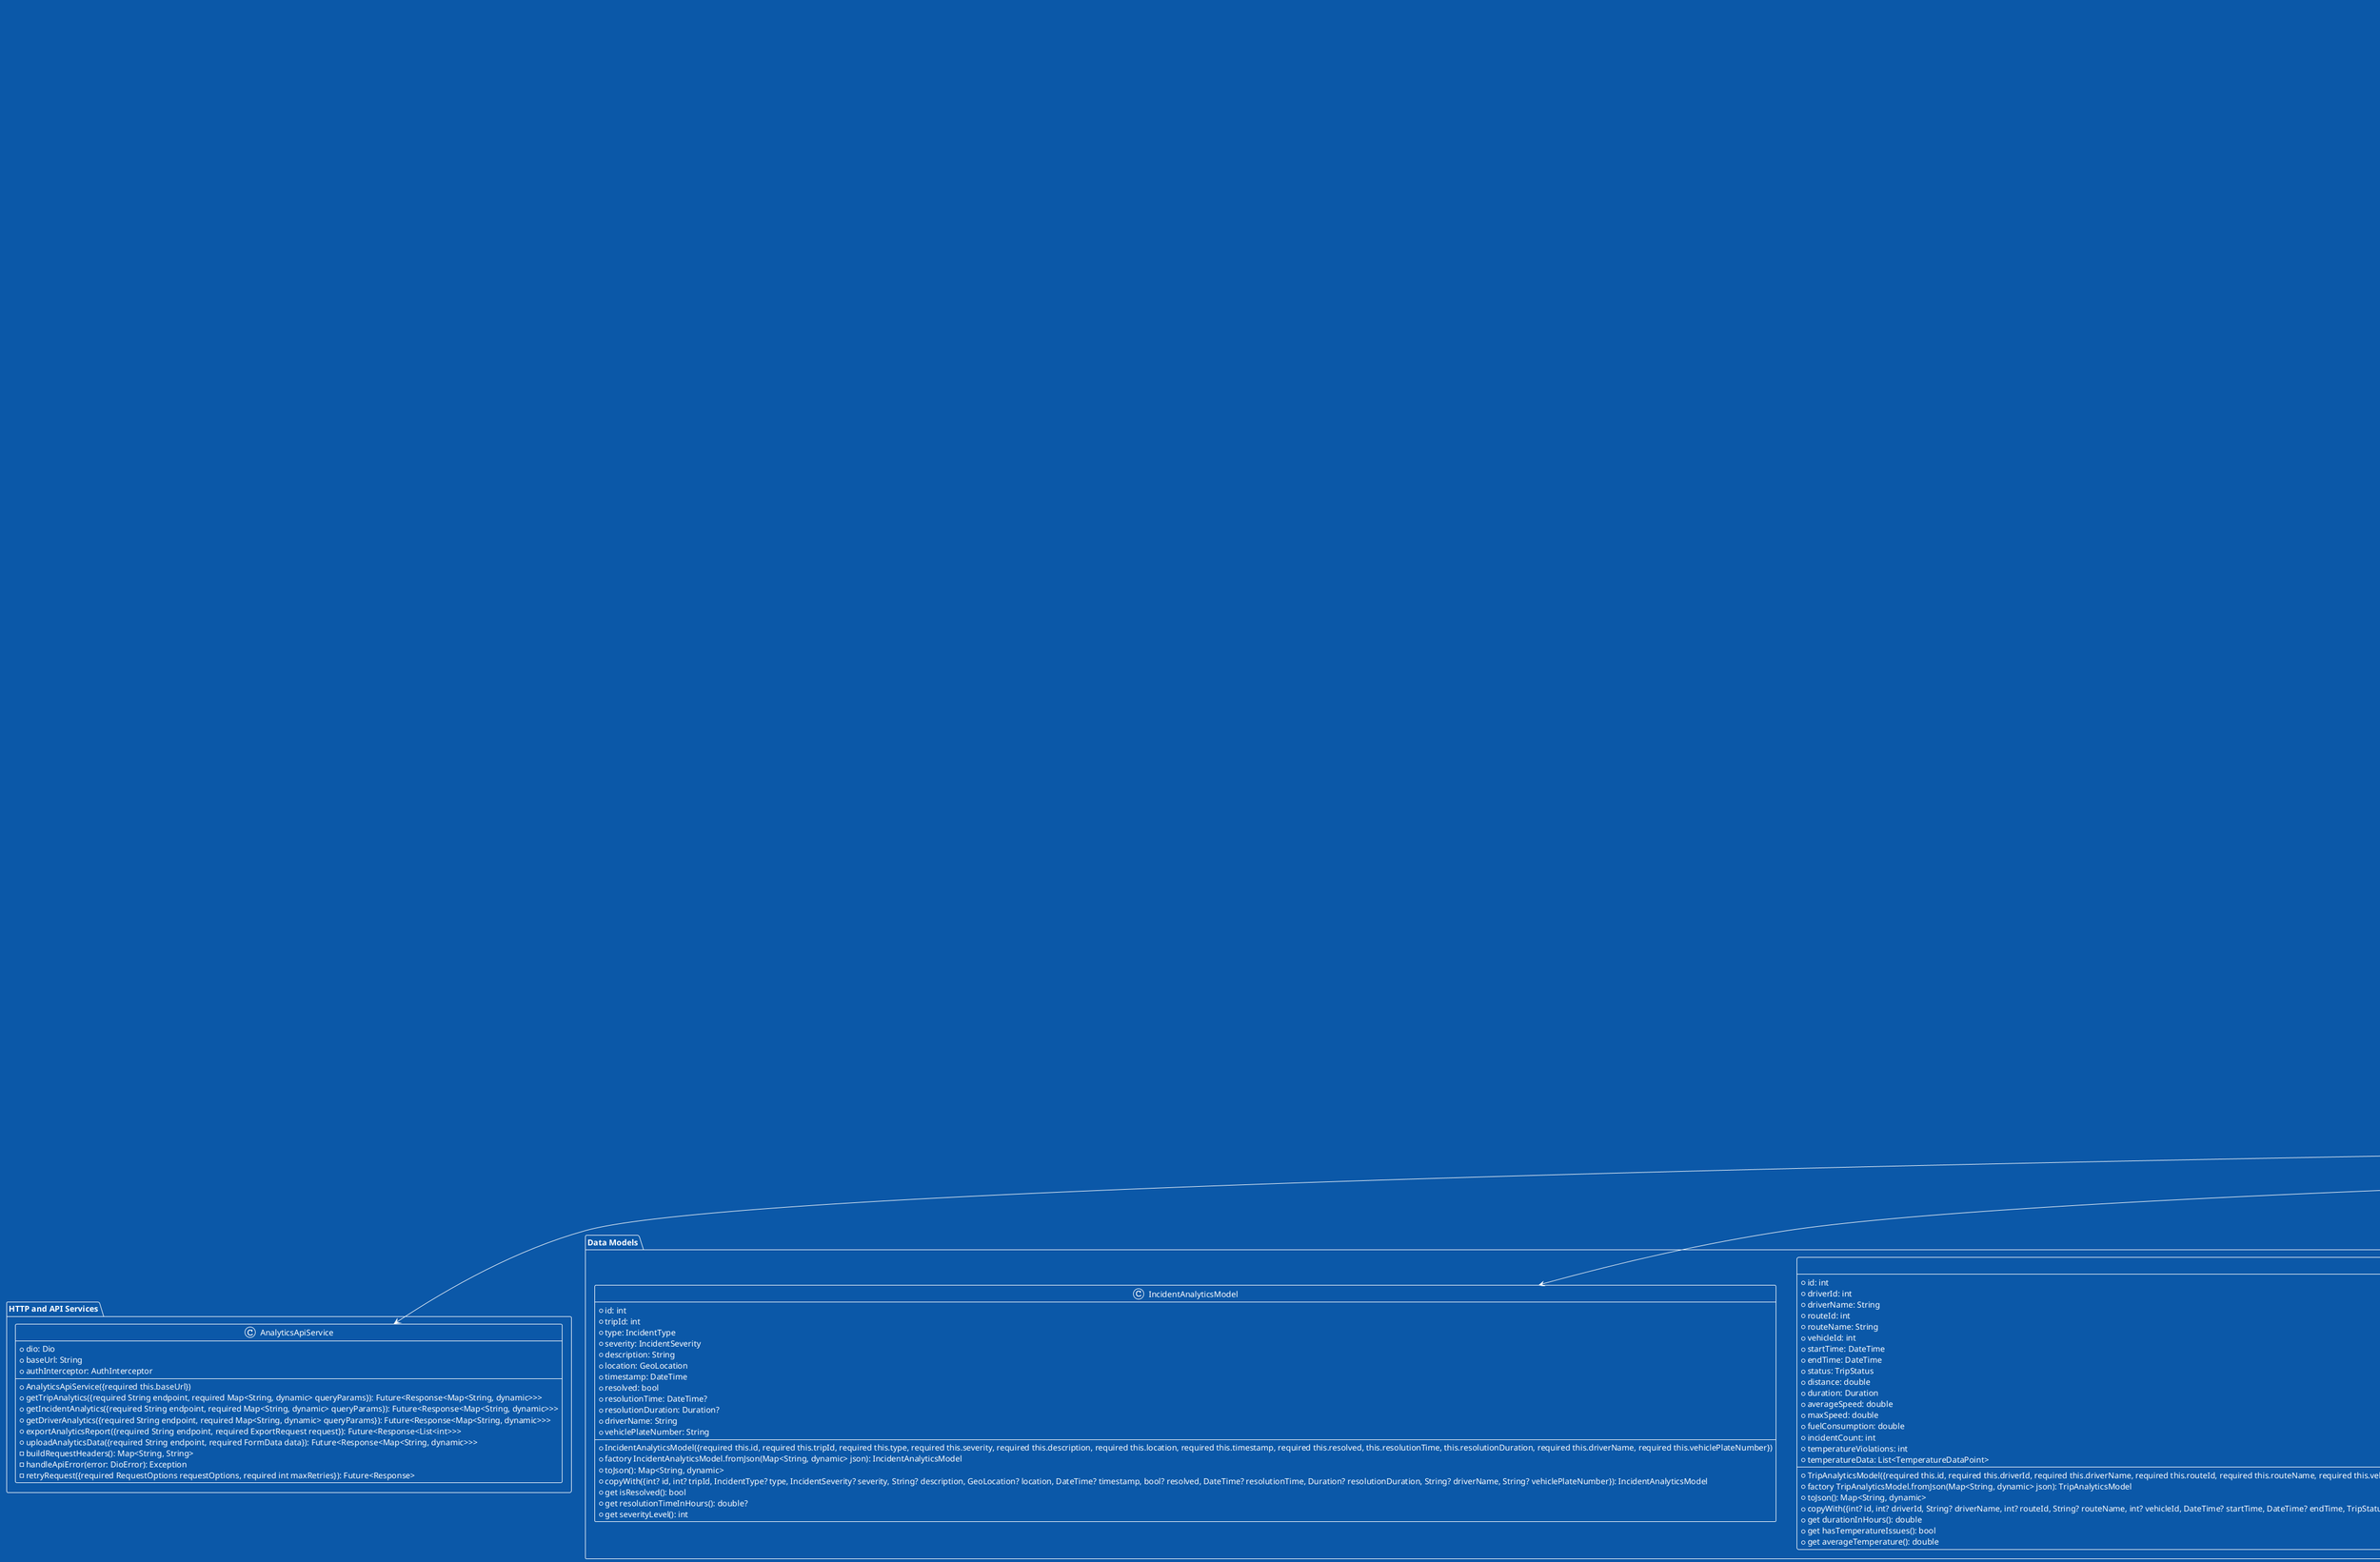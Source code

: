 @startuml Analytics_Mobile_Class_Diagram

!theme amiga

title Visualization/Analytics - Mobile Flutter Class Diagram

package "Analytics Screens" {
    class AnalyticsDashboardScreen {
        +selectedDateRange: DateRange?
        +dashboardData: DashboardData?
        +isLoading: bool
        +refreshIndicatorKey: GlobalKey<RefreshIndicatorState>
        +scrollController: ScrollController
        
        +createState(): _AnalyticsDashboardScreenState
        +initState(): void
        +dispose(): void
        +loadDashboardData(): Future<void>
        +onDateRangeChanged(dateRange: DateRange): Future<void>
        +onRefresh(): Future<void>
        +onNavigateToTripAnalytics(): void
        +onNavigateToIncidentsOverview(): void
        +onNavigateToDriversRanking(): void
        +onExportDashboard(): Future<void>
        -showDateRangePicker(): Future<void>
        -showErrorSnackBar(message: String): void
    }
    
    class TripAnalyticsScreen {
        +selectedTripId: int?
        +tripData: TripAnalyticsModel?
        +temperatureChartData: TemperatureChartModel?
        +isLoading: bool
        +filterOptions: TripFilterOptions
        
        +createState(): _TripAnalyticsScreenState
        +initState(): void
        +dispose(): void
        +loadTripAnalytics({required int tripId}): Future<void>
        +onTripSelectionChanged(tripId: int): Future<void>
        +onApplyFilters(filters: TripFilterOptions): Future<void>
        +onExportTripReport(): Future<void>
        +onRefreshData(): Future<void>
        -validateTripId(tripId: int): bool
        -showTripSelectionDialog(): Future<void>
        -navigateToTemperatureDetails(): void
    }
    
    class IncidentsOverviewScreen {
        +incidentData: List<IncidentAnalyticsModel>
        +monthlyStats: List<MonthlyIncidentStats>
        +chartData: IncidentChartModel?
        +selectedYear: int
        +isLoading: bool
        +filterType: IncidentType?
        
        +createState(): _IncidentsOverviewScreenState
        +initState(): void
        +dispose(): void
        +loadIncidentOverview(): Future<void>
        +onYearChanged(year: int): Future<void>
        +onIncidentTypeFilter(type: IncidentType?): Future<void>
        +onSeverityFilter(severity: IncidentSeverity?): Future<void>
        +onExportIncidentReport(): Future<void>
        +onIncidentTap(incident: IncidentAnalyticsModel): void
        -showYearSelectionDialog(): Future<void>
        -showIncidentDetails(incident: IncidentAnalyticsModel): void
    }
    
    class DriversRankingScreen {
        +drivers: List<DriverPerformanceModel>
        +rankingMetric: PerformanceMetric
        +topDriversCount: int
        +isLoading: bool
        +sortBy: String
        +sortAscending: bool
        
        +createState(): _DriversRankingScreenState
        +initState(): void
        +dispose(): void
        +loadDriversRanking(): Future<void>
        +onMetricChanged(metric: PerformanceMetric): Future<void>
        +onTopCountChanged(count: int): Future<void>
        +onSortChanged(column: String): void
        +onDriverTap(driver: DriverPerformanceModel): void
        +onExportDriverReport(): Future<void>
        -sortDrivers(): void
        -showMetricSelectionDialog(): Future<void>
        -navigateToDriverDetails(driverId: int): void
    }
}

package "Chart Widgets" {
    class TemperatureLineChartWidget {
        +chartData: TemperatureChartModel
        +isInteractive: bool
        +showTooltips: bool
        +temperatureThresholds: TemperatureThresholds
        +onChartTap: Function(FlTouchEvent, LineTouchResponse?)?
        
        +TemperatureLineChartWidget({Key? key, required this.chartData, this.isInteractive = true, this.showTooltips = true, required this.temperatureThresholds, this.onChartTap}): super(key: key)
        +build(context: BuildContext): Widget
        +createLineChartData(): LineChartData
        +getLineBarsData(): List<LineChartBarData>
        +createTooltipData(): LineTouchTooltipData?
        -configureChartStyle(): FlBorderData
        -getTemperatureColors(): List<Color>
        -formatTemperatureValue(value: double): String
    }
    
    class IncidentsBarChartWidget {
        +chartData: IncidentChartModel
        +groupBy: IncidentGroupBy
        +showLegend: bool
        +onBarTap: Function(FlTouchEvent, BarTouchResponse?)?
        
        +IncidentsBarChartWidget({Key? key, required this.chartData, this.groupBy = IncidentGroupBy.month, this.showLegend = true, this.onBarTap}): super(key: key)
        +build(context: BuildContext): Widget
        +createBarChartData(): BarChartData
        +getBarGroups(): List<BarChartGroupData>
        +createTooltipData(): BarTouchTooltipData?
        -configureBarChartStyle(): FlBorderData
        -getIncidentColors(): List<Color>
        -formatIncidentValue(value: double): String
    }
    
    class CustomTooltipWidget {
        +content: TooltipContent
        +position: Offset
        +isVisible: bool
        +backgroundColor: Color
        +textColor: Color
        +borderRadius: double
        
        +CustomTooltipWidget({Key? key, required this.content, required this.position, this.isVisible = false, this.backgroundColor = Colors.black87, this.textColor = Colors.white, this.borderRadius = 8.0}): super(key: key)
        +build(context: BuildContext): Widget
        +show({required TooltipContent content, required Offset position}): void
        +hide(): void
        +updatePosition(position: Offset): void
        -buildTooltipContent(): Widget
        -calculateTooltipPosition(): Offset
    }
}

package "BLoCs for State Management" {
    class TripAnalyticsBloc {
        +tripAnalyticsRepository: TripAnalyticsRepository
        +currentState: TripAnalyticsState
        
        +TripAnalyticsBloc({required this.tripAnalyticsRepository}): super(TripAnalyticsInitial())
        +add(event: TripAnalyticsEvent): void
        +mapEventToState(event: TripAnalyticsEvent): Stream<TripAnalyticsState>
        -onTripAnalyticsRequested(event: TripAnalyticsRequested): Future<void>
        -onTemperatureAnalyticsRequested(event: TemperatureAnalyticsRequested): Future<void>
        -onTripFilterChanged(event: TripFilterChanged): Future<void>
        -onTripAnalyticsRefreshRequested(event: TripAnalyticsRefreshRequested): Future<void>
        -handleTripAnalyticsError(error: Exception): void
    }
    
    class IncidentAnalyticsBloc {
        +incidentAnalyticsRepository: IncidentAnalyticsRepository
        +currentState: IncidentAnalyticsState
        
        +IncidentAnalyticsBloc({required this.incidentAnalyticsRepository}): super(IncidentAnalyticsInitial())
        +add(event: IncidentAnalyticsEvent): void
        +mapEventToState(event: IncidentAnalyticsEvent): Stream<IncidentAnalyticsState>
        -onIncidentAnalyticsRequested(event: IncidentAnalyticsRequested): Future<void>
        -onMonthlyStatsRequested(event: MonthlyStatsRequested): Future<void>
        -onIncidentFilterChanged(event: IncidentFilterChanged): Future<void>
        -onIncidentAnalyticsRefreshRequested(event: IncidentAnalyticsRefreshRequested): Future<void>
        -handleIncidentAnalyticsError(error: Exception): void
    }
    
    class DriverAnalyticsBloc {
        +driverAnalyticsRepository: DriverAnalyticsRepository
        +currentState: DriverAnalyticsState
        
        +DriverAnalyticsBloc({required this.driverAnalyticsRepository}): super(DriverAnalyticsInitial())
        +add(event: DriverAnalyticsEvent): void
        +mapEventToState(event: DriverAnalyticsEvent): Stream<DriverAnalyticsState>
        -onDriverPerformanceRequested(event: DriverPerformanceRequested): Future<void>
        -onTopDriversRequested(event: TopDriversRequested): Future<void>
        -onDriverTrendsRequested(event: DriverTrendsRequested): Future<void>
        -onDriverAnalyticsRefreshRequested(event: DriverAnalyticsRefreshRequested): Future<void>
        -handleDriverAnalyticsError(error: Exception): void
    }
    
    class ChartConfigBloc {
        +chartConfigService: ChartConfigService
        +currentState: ChartConfigState
        
        +ChartConfigBloc({required this.chartConfigService}): super(ChartConfigInitial())
        +add(event: ChartConfigEvent): void
        +mapEventToState(event: ChartConfigEvent): Stream<ChartConfigState>
        -onChartConfigLoadRequested(event: ChartConfigLoadRequested): Future<void>
        -onChartConfigUpdateRequested(event: ChartConfigUpdateRequested): Future<void>
        -onChartThemeChanged(event: ChartThemeChanged): Future<void>
        -handleChartConfigError(error: Exception): void
    }
}

package "Services" {
    class AnalyticsService {
        +analyticsApiService: AnalyticsApiService
        +dataTransformationService: DataTransformationService
        
        +AnalyticsService({required this.analyticsApiService, required this.dataTransformationService})
        +getTripAnalytics({required DateRange dateRange, int? tripId}): Future<TripAnalyticsResponse>
        +getTemperatureAnalytics({required int tripId}): Future<TemperatureAnalyticsResponse>
        +getIncidentAnalytics({required DateRange dateRange}): Future<IncidentAnalyticsResponse>
        +getMonthlyIncidentStats({required int year}): Future<List<MonthlyIncidentStats>>
        +getDriverPerformance({required int driverId, required DateRange dateRange}): Future<DriverPerformanceResponse>
        +getTopDrivers({required int limit, required PerformanceMetric metric}): Future<List<DriverRankingResponse>>
        +exportAnalyticsData({required ExportRequest request}): Future<Uint8List>
        -handleAnalyticsError(error: Exception): Exception
        -validateAnalyticsRequest(request: AnalyticsRequest): bool
    }
    
    class ChartRenderingService {
        +colorSchemeService: ColorSchemeService
        +formatUtilityService: FormatUtilityService
        
        +ChartRenderingService({required this.colorSchemeService, required this.formatUtilityService})
        +createLineChartData({required List<ChartDataPoint> dataPoints, required ChartConfigModel config}): LineChartData
        +createBarChartData({required Map<String, double> data, required ChartConfigModel config}): BarChartData
        +configureChartInteractions({required ChartType chartType}): TouchCallback
        +applyChartTheme({required ChartData chartData, required ChartTheme theme}): ChartData
        +generateChartImage({required Widget chartWidget}): Future<Uint8List>
        +optimizeChartPerformance({required ChartData chartData}): ChartData
        -validateChartData(chartData: ChartData): bool
        -calculateChartDimensions(screenSize: Size): ChartDimensions
    }
    
    class DataTransformationService {
        +transformTripDataForChart({required List<TripAnalyticsModel> tripData}): TemperatureChartModel
        +transformIncidentDataForChart({required List<IncidentAnalyticsModel> incidentData}): IncidentChartModel
        +transformDriverDataForChart({required List<DriverPerformanceModel> driverData}): DriverChartModel
        +aggregateDataByTimeInterval({required List<dynamic> data, required TimeInterval interval}): List<AggregatedDataPoint>
        +filterDataByDateRange({required List<dynamic> data, required DateRange dateRange}): List<dynamic>
        +normalizeDataForMobileVisualization({required List<double> data}): List<double>
        +calculateMobileDataStatistics({required List<double> data}): MobileDataStatistics
        +detectDataAnomaliesForMobile({required List<double> data}): List<DataAnomaly>
        -validateTransformationData(data: List<dynamic>): bool
        -interpolateMissingDataPoints(data: List<dynamic>): List<dynamic>
        -optimizeDataForMobileRendering(data: List<dynamic>): List<dynamic>
    }
}

package "HTTP and API Services" {
    class AnalyticsApiService {
        +dio: Dio
        +baseUrl: String
        +authInterceptor: AuthInterceptor
        
        +AnalyticsApiService({required this.baseUrl})
        +getTripAnalytics({required String endpoint, required Map<String, dynamic> queryParams}): Future<Response<Map<String, dynamic>>>
        +getIncidentAnalytics({required String endpoint, required Map<String, dynamic> queryParams}): Future<Response<Map<String, dynamic>>>
        +getDriverAnalytics({required String endpoint, required Map<String, dynamic> queryParams}): Future<Response<Map<String, dynamic>>>
        +exportAnalyticsReport({required String endpoint, required ExportRequest request}): Future<Response<List<int>>>
        +uploadAnalyticsData({required String endpoint, required FormData data}): Future<Response<Map<String, dynamic>>>
        -buildRequestHeaders(): Map<String, String>
        -handleApiError(error: DioError): Exception
        -retryRequest({required RequestOptions requestOptions, required int maxRetries}): Future<Response>
    }
}

package "Local Storage Services" {
    class AnalyticsCacheService {
        +database: Database?
        +databaseName: String
        +cacheExpirationHours: int
        
        +AnalyticsCacheService()
        +initDatabase(): Future<void>
        +cacheTripAnalytics({required String key, required TripAnalyticsModel data}): Future<void>
        +getCachedTripAnalytics({required String key}): Future<TripAnalyticsModel?>
        +cacheIncidentAnalytics({required String key, required IncidentAnalyticsModel data}): Future<void>
        +getCachedIncidentAnalytics({required String key}): Future<IncidentAnalyticsModel?>
        +cacheDriverAnalytics({required String key, required DriverPerformanceModel data}): Future<void>
        +getCachedDriverAnalytics({required String key}): Future<DriverPerformanceModel?>
        +clearExpiredCache(): Future<void>
        +clearAllCache(): Future<void>
        +getCacheSize(): Future<int>
        -isDataExpired(timestamp: DateTime): bool
        -generateCacheKey(params: Map<String, dynamic>): String
    }
    
    class ChartConfigService {
        +preferences: SharedPreferences?
        
        +ChartConfigService()
        +initPreferences(): Future<void>
        +saveChartConfig({required String chartType, required ChartConfigModel config}): Future<bool>
        +getChartConfig({required String chartType}): Future<ChartConfigModel?>
        +saveChartTheme({required ChartTheme theme}): Future<bool>
        +getChartTheme(): Future<ChartTheme>
        +saveChartInteractionSettings({required ChartInteractionSettings settings}): Future<bool>
        +getChartInteractionSettings(): Future<ChartInteractionSettings>
        +resetChartConfigToDefaults(): Future<bool>
        +exportChartConfigurations(): Future<Map<String, dynamic>>
        +importChartConfigurations({required Map<String, dynamic> configs}): Future<bool>
        -serializeChartConfig(config: ChartConfigModel): String
        -deserializeChartConfig(configString: String): ChartConfigModel
    }
}

package "Repositories" {
    class TripAnalyticsRepository {
        +analyticsService: AnalyticsService
        +analyticsCacheService: AnalyticsCacheService
        
        +TripAnalyticsRepository({required this.analyticsService, required this.analyticsCacheService})
        +getTripAnalytics({required DateRange dateRange, int? tripId}): Future<TripAnalyticsModel>
        +getTemperatureAnalytics({required int tripId}): Future<TemperatureAnalyticsModel>
        +getTripsByDateRange({required DateRange dateRange, required PaginationParams params}): Future<PageResponse<TripSummaryModel>>
        +getTripsWithIncidents({required DateRange dateRange}): Future<List<TripIncidentModel>>
        +getTemperatureAlerts({required int tripId}): Future<List<TemperatureAlertModel>>
        +cacheTripAnalyticsData({required String key, required TripAnalyticsModel data}): Future<void>
        +getCachedTripAnalyticsData({required String key}): Future<TripAnalyticsModel?>
        +refreshTripAnalyticsCache(): Future<void>
        -shouldUseCachedData(key: String): Future<bool>
        -mergeCachedAndFreshData(cached: TripAnalyticsModel?, fresh: TripAnalyticsModel): TripAnalyticsModel
    }
    
    class IncidentAnalyticsRepository {
        +analyticsService: AnalyticsService
        +analyticsCacheService: AnalyticsCacheService
        
        +IncidentAnalyticsRepository({required this.analyticsService, required this.analyticsCacheService})
        +getIncidentAnalytics({required DateRange dateRange}): Future<IncidentAnalyticsModel>
        +getMonthlyIncidentStats({required int year}): Future<List<MonthlyIncidentStats>>
        +getIncidentsByType({required DateRange dateRange}): Future<Map<IncidentType, int>>
        +getIncidentTrends({required AnalyticsPeriod period}): Future<IncidentTrendsModel>
        +getIncidentSeverityDistribution(): Future<Map<IncidentSeverity, int>>
        +cacheIncidentAnalyticsData({required String key, required IncidentAnalyticsModel data}): Future<void>
        +getCachedIncidentAnalyticsData({required String key}): Future<IncidentAnalyticsModel?>
        +refreshIncidentAnalyticsCache(): Future<void>
        -shouldUseCachedData(key: String): Future<bool>
        -mergeCachedAndFreshData(cached: IncidentAnalyticsModel?, fresh: IncidentAnalyticsModel): IncidentAnalyticsModel
    }
    
    class DriverAnalyticsRepository {
        +analyticsService: AnalyticsService
        +analyticsCacheService: AnalyticsCacheService
        
        +DriverAnalyticsRepository({required this.analyticsService, required this.analyticsCacheService})
        +getDriverPerformance({required int driverId, required DateRange dateRange}): Future<DriverPerformanceModel>
        +getTopDrivers({required int limit, required PerformanceMetric metric}): Future<List<DriverRankingModel>>
        +getDriverTrends({required int driverId, required AnalyticsPeriod period}): Future<DriverTrendsModel>
        +getDriverIncidentStats({required int driverId, required DateRange dateRange}): Future<DriverIncidentStatsModel>
        +getAllDriversPerformance({required DateRange dateRange, required PaginationParams params}): Future<PageResponse<DriverPerformanceModel>>
        +cacheDriverAnalyticsData({required String key, required DriverPerformanceModel data}): Future<void>
        +getCachedDriverAnalyticsData({required String key}): Future<DriverPerformanceModel?>
        +refreshDriverAnalyticsCache(): Future<void>
        -shouldUseCachedData(key: String): Future<bool>
        -mergeCachedAndFreshData(cached: DriverPerformanceModel?, fresh: DriverPerformanceModel): DriverPerformanceModel
    }
}

package "Data Models" {
    class TripAnalyticsModel {
        +id: int
        +driverId: int
        +driverName: String
        +routeId: int
        +routeName: String
        +vehicleId: int
        +startTime: DateTime
        +endTime: DateTime
        +status: TripStatus
        +distance: double
        +duration: Duration
        +averageSpeed: double
        +maxSpeed: double
        +fuelConsumption: double
        +incidentCount: int
        +temperatureViolations: int
        +temperatureData: List<TemperatureDataPoint>
        
        +TripAnalyticsModel({required this.id, required this.driverId, required this.driverName, required this.routeId, required this.routeName, required this.vehicleId, required this.startTime, required this.endTime, required this.status, required this.distance, required this.duration, required this.averageSpeed, required this.maxSpeed, required this.fuelConsumption, required this.incidentCount, required this.temperatureViolations, required this.temperatureData})
        +factory TripAnalyticsModel.fromJson(Map<String, dynamic> json): TripAnalyticsModel
        +toJson(): Map<String, dynamic>
        +copyWith({int? id, int? driverId, String? driverName, int? routeId, String? routeName, int? vehicleId, DateTime? startTime, DateTime? endTime, TripStatus? status, double? distance, Duration? duration, double? averageSpeed, double? maxSpeed, double? fuelConsumption, int? incidentCount, int? temperatureViolations, List<TemperatureDataPoint>? temperatureData}): TripAnalyticsModel
        +get durationInHours(): double
        +get hasTemperatureIssues(): bool
        +get averageTemperature(): double
    }
    
    class IncidentAnalyticsModel {
        +id: int
        +tripId: int
        +type: IncidentType
        +severity: IncidentSeverity
        +description: String
        +location: GeoLocation
        +timestamp: DateTime
        +resolved: bool
        +resolutionTime: DateTime?
        +resolutionDuration: Duration?
        +driverName: String
        +vehiclePlateNumber: String
        
        +IncidentAnalyticsModel({required this.id, required this.tripId, required this.type, required this.severity, required this.description, required this.location, required this.timestamp, required this.resolved, this.resolutionTime, this.resolutionDuration, required this.driverName, required this.vehiclePlateNumber})
        +factory IncidentAnalyticsModel.fromJson(Map<String, dynamic> json): IncidentAnalyticsModel
        +toJson(): Map<String, dynamic>
        +copyWith({int? id, int? tripId, IncidentType? type, IncidentSeverity? severity, String? description, GeoLocation? location, DateTime? timestamp, bool? resolved, DateTime? resolutionTime, Duration? resolutionDuration, String? driverName, String? vehiclePlateNumber}): IncidentAnalyticsModel
        +get isResolved(): bool
        +get resolutionTimeInHours(): double?
        +get severityLevel(): int
    }
    
    class DriverPerformanceModel {
        +id: int
        +employeeId: String
        +firstName: String
        +lastName: String
        +licenseNumber: String
        +experience: int
        +performanceScore: double
        +totalTrips: int
        +totalIncidents: int
        +averageRating: double
        +totalDistance: double
        +totalDrivingHours: double
        +fuelEfficiency: double
        +safetyScore: double
        +punctualityScore: double
        +isActive: bool
        
        +DriverPerformanceModel({required this.id, required this.employeeId, required this.firstName, required this.lastName, required this.licenseNumber, required this.experience, required this.performanceScore, required this.totalTrips, required this.totalIncidents, required this.averageRating, required this.totalDistance, required this.totalDrivingHours, required this.fuelEfficiency, required this.safetyScore, required this.punctualityScore, required this.isActive})
        +factory DriverPerformanceModel.fromJson(Map<String, dynamic> json): DriverPerformanceModel
        +toJson(): Map<String, dynamic>
        +copyWith({int? id, String? employeeId, String? firstName, String? lastName, String? licenseNumber, int? experience, double? performanceScore, int? totalTrips, int? totalIncidents, double? averageRating, double? totalDistance, double? totalDrivingHours, double? fuelEfficiency, double? safetyScore, double? punctualityScore, bool? isActive}): DriverPerformanceModel
        +get fullName(): String
        +get incidentRate(): double
        +get averageDistancePerTrip(): double
        +get overallRanking(): DriverRank
    }
    
    class TemperatureChartModel {
        +labels: List<String>
        +temperatureData: List<TemperatureDataPoint>
        +thresholds: TemperatureThresholds
        +alerts: List<TemperatureAlertModel>
        +chartConfig: ChartConfigModel
        
        +TemperatureChartModel({required this.labels, required this.temperatureData, required this.thresholds, required this.alerts, required this.chartConfig})
        +factory TemperatureChartModel.fromJson(Map<String, dynamic> json): TemperatureChartModel
        +toJson(): Map<String, dynamic>
        +copyWith({List<String>? labels, List<TemperatureDataPoint>? temperatureData, TemperatureThresholds? thresholds, List<TemperatureAlertModel>? alerts, ChartConfigModel? chartConfig}): TemperatureChartModel
        +get hasTemperatureViolations(): bool
        +get averageTemperature(): double
        +get temperatureRange(): TemperatureRange
    }
    
    class ChartConfigModel {
        +chartType: ChartType
        +title: String
        +showGrid: bool
        +showLegend: bool
        +showTooltips: bool
        +enableInteraction: bool
        +colorScheme: ChartColorScheme
        +animationDuration: Duration
        +backgroundColor: Color
        +gridColor: Color
        +textColor: Color
        
        +ChartConfigModel({required this.chartType, required this.title, this.showGrid = true, this.showLegend = true, this.showTooltips = true, this.enableInteraction = true, required this.colorScheme, this.animationDuration = const Duration(milliseconds: 500), this.backgroundColor = Colors.white, this.gridColor = Colors.grey, this.textColor = Colors.black})
        +factory ChartConfigModel.fromJson(Map<String, dynamic> json): ChartConfigModel
        +toJson(): Map<String, dynamic>
        +copyWith({ChartType? chartType, String? title, bool? showGrid, bool? showLegend, bool? showTooltips, bool? enableInteraction, ChartColorScheme? colorScheme, Duration? animationDuration, Color? backgroundColor, Color? gridColor, Color? textColor}): ChartConfigModel
        +factory ChartConfigModel.defaultConfig(ChartType chartType): ChartConfigModel
        +get isValidConfig(): bool
    }
}

package "Filter and Search Widgets" {
    class DateRangePickerWidget {
        +initialDateRange: DateRange?
        +onDateRangeChanged: Function(DateRange)
        +predefinedRanges: List<PredefinedDateRange>
        +maxDate: DateTime
        +minDate: DateTime
        
        +DateRangePickerWidget({Key? key, this.initialDateRange, required this.onDateRangeChanged, this.predefinedRanges = const [], required this.maxDate, required this.minDate}): super(key: key)
        +createState(): _DateRangePickerWidgetState
        +build(context: BuildContext): Widget
        +showDateRangePicker(): Future<void>
        +onPredefinedRangeSelected(range: PredefinedDateRange): void
        +onCustomDateRangeSelected(startDate: DateTime, endDate: DateTime): void
        -validateDateRange(startDate: DateTime, endDate: DateTime): bool
        -formatDateRange(dateRange: DateRange): String
    }
    
    class TripFilterWidget {
        +filterOptions: TripFilterOptions
        +onFilterChanged: Function(TripFilterOptions)
        +availableDrivers: List<DriverOption>
        +availableRoutes: List<RouteOption>
        +availableStatuses: List<TripStatus>
        
        +TripFilterWidget({Key? key, required this.filterOptions, required this.onFilterChanged, required this.availableDrivers, required this.availableRoutes, required this.availableStatuses}): super(key: key)
        +createState(): _TripFilterWidgetState
        +build(context: BuildContext): Widget
        +onDriverSelectionChanged(driverIds: List<int>): void
        +onRouteSelectionChanged(routeIds: List<int>): void
        +onStatusSelectionChanged(statuses: List<TripStatus>): void
        +onResetFilters(): void
        +onApplyFilters(): void
        -validateFilters(): bool
        -buildFilterSection(title: String, content: Widget): Widget
    }
    
    class SearchWidget {
        +searchQuery: String
        +onSearchChanged: Function(String)
        +searchPlaceholder: String
        +isSearching: bool
        +searchResults: List<SearchResult>
        +onResultSelected: Function(SearchResult)?
        
        +SearchWidget({Key? key, this.searchQuery = '', required this.onSearchChanged, this.searchPlaceholder = 'Search...', this.isSearching = false, this.searchResults = const [], this.onResultSelected}): super(key: key)
        +createState(): _SearchWidgetState
        +build(context: BuildContext): Widget
        +onSearchSubmitted(query: String): void
        +onSearchCleared(): void
        +onResultTap(result: SearchResult): void
        -debounceSearch(query: String): void
        -buildSearchResults(): Widget
        -highlightSearchTerm(text: String, searchTerm: String): Widget
    }
}

package "Utility Services" {
    class ExportService {
        +exportToCsv({required List<Map<String, dynamic>> data, required String filename}): Future<void>
        +exportToPdf({required String title, required String content, required String filename}): Future<void>
        +exportChartAsImage({required Widget chartWidget, required String filename}): Future<void>
        +shareAnalyticsReport({required AnalyticsReportData reportData}): Future<void>
        +saveToDevice({required Uint8List data, required String filename, required String mimeType}): Future<bool>
        +generateAnalyticsReport({required AnalyticsReportData data}): Future<AnalyticsReport>
        -formatDataForExport(data: List<Map<String, dynamic>>): String
        -generatePdfDocument(title: String, content: String): Future<Uint8List>
        -captureWidgetAsImage(widget: Widget): Future<Uint8List>
        -getDeviceStoragePath(): Future<String>
    }
    
    class ColorSchemeService {
        +primaryColors: List<Color>
        +secondaryColors: List<Color>
        +gradientColors: List<LinearGradient>
        +currentTheme: ColorTheme
        
        +ColorSchemeService()
        +getColorForChart({required ChartType chartType}): List<Color>
        +getColorForSeries({required int seriesIndex}): Color
        +getGradientForChart({required ChartType chartType}): LinearGradient
        +getTemperatureColors(): TemperatureColorScale
        +getIncidentSeverityColors(): Map<IncidentSeverity, Color>
        +getStatusColors(): Map<String, Color>
        +generateColorPalette({required int count, Color? baseColor}): List<Color>
        +applyColorTheme({required ColorTheme theme}): void
        +getContrastColor({required Color backgroundColor}): Color
        -interpolateColors(color1: Color, color2: Color, ratio: double): Color
        -adjustColorOpacity(color: Color, opacity: double): Color
    }
    
    class FormatUtilityService {
        +formatTemperature({required double value, String unit = '°C', int decimals = 1}): String
        +formatDistance({required double value, String unit = 'km', int decimals = 2}): String
        +formatDuration({required Duration duration}): String
        +formatDateTime({required DateTime dateTime, String format = 'dd/MM/yyyy HH:mm'}): String
        +formatNumber({required double value, int decimals = 2, bool useThousandsSeparator = true}): String
        +formatPercentage({required double value, int decimals = 1}): String
        +formatFileSize({required int sizeInBytes}): String
        +parseFormattedNumber({required String formattedNumber}): double?
        +validateNumericInput({required String input}): bool
        -getLocalizedNumberFormat(): NumberFormat
        -getLocalizedDateFormat(String pattern): DateFormat
    }
}

package "Helpers" {
    class ChartInteractionHelper {
        +handleChartTap({required FlTouchEvent touchEvent, required ChartTouchResponse? touchResponse, required ChartType chartType}): void
        +handleChartPan({required DragUpdateDetails details, required ChartType chartType}): void
        +handleChartZoom({required ScaleUpdateDetails details, required ChartType chartType}): void
        +showChartTooltip({required TooltipContent content, required Offset position, required BuildContext context}): void
        +hideChartTooltip({required BuildContext context}): void
        +calculateTouchPosition({required FlTouchEvent touchEvent}): Offset
        +determineChartRegion({required Offset position, required Size chartSize}): ChartRegion
        +enableChartInteractions({required ChartType chartType}): bool
        -validateTouchInput(touchEvent: FlTouchEvent): bool
        -handleTouchFeedback(): void
    }
    
    class AnalyticsCalculationHelper {
        +calculatePercentageChange({required double oldValue, required double newValue}): double
        +calculateAverage({required List<double> values}): double
        +calculateMedian({required List<double> values}): double
        +calculateStandardDeviation({required List<double> values}): double
        +calculatePercentile({required List<double> values, required double percentile}): double
        +calculateTrend({required List<DataPoint> dataPoints}): TrendDirection
        +calculateCorrelation({required List<double> xValues, required List<double> yValues}): double
        +identifyOutliers({required List<double> values}): List<OutlierPoint>
        +calculateMovingAverage({required List<double> values, required int windowSize}): List<double>
        +calculateGrowthRate({required List<double> values}): double
        +smoothData({required List<double> values, required int smoothingFactor}): List<double>
        -validateCalculationInput(values: List<double>): bool
        -handleDivisionByZero(numerator: double, denominator: double): double
    }
}

package "Custom UI Components" {
    class AnalyticsCardWidget {
        +title: String
        +value: String
        +subtitle: String?
        +icon: IconData?
        +color: Color
        +onTap: VoidCallback?
        +isLoading: bool
        
        +AnalyticsCardWidget({Key? key, required this.title, required this.value, this.subtitle, this.icon, this.color = Colors.blue, this.onTap, this.isLoading = false}): super(key: key)
        +build(context: BuildContext): Widget
        -buildCardContent(): Widget
        -buildLoadingIndicator(): Widget
        -buildCardIcon(): Widget?
    }
    
    class MetricDisplayWidget {
        +metricName: String
        +metricValue: String
        +changePercentage: double?
        +isPositiveChange: bool
        +showTrend: bool
        +compactMode: bool
        
        +MetricDisplayWidget({Key? key, required this.metricName, required this.metricValue, this.changePercentage, this.isPositiveChange = true, this.showTrend = true, this.compactMode = false}): super(key: key)
        +build(context: BuildContext): Widget
        -buildTrendIndicator(): Widget
        -buildMetricValue(): Widget
        -buildChangeIndicator(): Widget
        -getTrendColor(): Color
    }
    
    class LoadingIndicatorWidget {
        +message: String?
        +size: double
        +color: Color?
        +showMessage: bool
        
        +LoadingIndicatorWidget({Key? key, this.message, this.size = 50.0, this.color, this.showMessage = true}): super(key: key)
        +build(context: BuildContext): Widget
        -buildLoadingAnimation(): Widget
        -buildLoadingMessage(): Widget?
    }
}

' Relationships
AnalyticsDashboardScreen --> TripAnalyticsBloc
AnalyticsDashboardScreen --> IncidentAnalyticsBloc
AnalyticsDashboardScreen --> DriverAnalyticsBloc

TripAnalyticsScreen --> TripAnalyticsBloc
TripAnalyticsScreen --> TemperatureLineChartWidget
IncidentsOverviewScreen --> IncidentAnalyticsBloc
IncidentsOverviewScreen --> IncidentsBarChartWidget
DriversRankingScreen --> DriverAnalyticsBloc

TemperatureLineChartWidget --> CustomTooltipWidget
IncidentsBarChartWidget --> CustomTooltipWidget
TemperatureLineChartWidget --> ChartConfigBloc

TripAnalyticsBloc --> TripAnalyticsRepository
IncidentAnalyticsBloc --> IncidentAnalyticsRepository
DriverAnalyticsBloc --> DriverAnalyticsRepository
ChartConfigBloc --> ChartConfigService

TripAnalyticsRepository --> AnalyticsService
TripAnalyticsRepository --> AnalyticsCacheService
IncidentAnalyticsRepository --> AnalyticsService
IncidentAnalyticsRepository --> AnalyticsCacheService
DriverAnalyticsRepository --> AnalyticsService
DriverAnalyticsRepository --> AnalyticsCacheService

AnalyticsService --> AnalyticsApiService
AnalyticsService --> DataTransformationService
ChartRenderingService --> ColorSchemeService
ChartRenderingService --> FormatUtilityService

AnalyticsDashboardScreen --> DateRangePickerWidget
TripAnalyticsScreen --> TripFilterWidget
AnalyticsDashboardScreen --> SearchWidget

AnalyticsDashboardScreen --> ExportService
AnalyticsService --> TripAnalyticsModel
AnalyticsService --> IncidentAnalyticsModel
AnalyticsService --> DriverPerformanceModel
ChartRenderingService --> TemperatureChartModel
ChartRenderingService --> ChartConfigModel

TemperatureLineChartWidget --> ChartInteractionHelper
IncidentsBarChartWidget --> ChartInteractionHelper
AnalyticsCalculationHelper --> FormatUtilityService

AnalyticsDashboardScreen --> AnalyticsCardWidget
DriversRankingScreen --> MetricDisplayWidget
AnalyticsDashboardScreen --> LoadingIndicatorWidget

@enduml